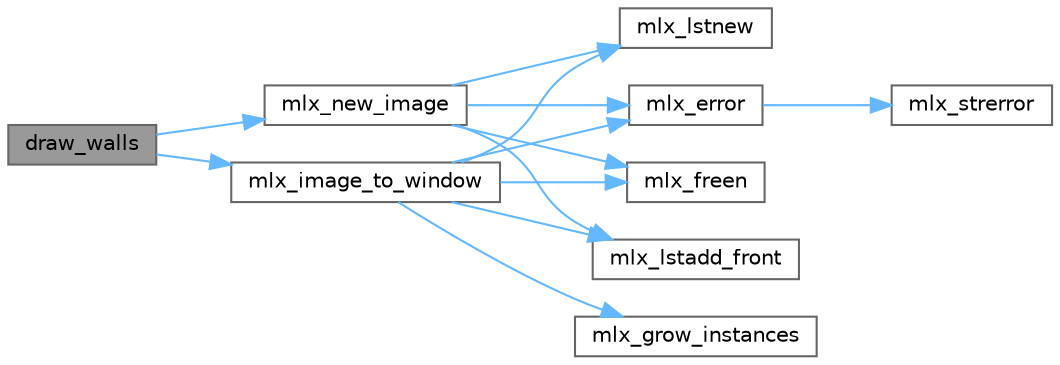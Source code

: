 digraph "draw_walls"
{
 // INTERACTIVE_SVG=YES
 // LATEX_PDF_SIZE
  bgcolor="transparent";
  edge [fontname=Helvetica,fontsize=10,labelfontname=Helvetica,labelfontsize=10];
  node [fontname=Helvetica,fontsize=10,shape=box,height=0.2,width=0.4];
  rankdir="LR";
  Node1 [label="draw_walls",height=0.2,width=0.4,color="gray40", fillcolor="grey60", style="filled", fontcolor="black",tooltip=" "];
  Node1 -> Node2 [color="steelblue1",style="solid"];
  Node2 [label="mlx_image_to_window",height=0.2,width=0.4,color="grey40", fillcolor="white", style="filled",URL="$mlx__images_8c.html#a06dbfde4fce913678e09b0af263b0c06",tooltip=" "];
  Node2 -> Node3 [color="steelblue1",style="solid"];
  Node3 [label="mlx_error",height=0.2,width=0.4,color="grey40", fillcolor="white", style="filled",URL="$mlx__error_8c.html#a3b5d95cdf353faaaa691ef8b2041b94f",tooltip=" "];
  Node3 -> Node4 [color="steelblue1",style="solid"];
  Node4 [label="mlx_strerror",height=0.2,width=0.4,color="grey40", fillcolor="white", style="filled",URL="$mlx__error_8c.html#a2d365ea2e3844959187b6978c6e05171",tooltip=" "];
  Node2 -> Node5 [color="steelblue1",style="solid"];
  Node5 [label="mlx_freen",height=0.2,width=0.4,color="grey40", fillcolor="white", style="filled",URL="$mlx__utils_8c.html#a93b4ce5ceae0d22c22c6c9125c052616",tooltip=" "];
  Node2 -> Node6 [color="steelblue1",style="solid"];
  Node6 [label="mlx_grow_instances",height=0.2,width=0.4,color="grey40", fillcolor="white", style="filled",URL="$mlx__images_8c.html#a8191539ebf00b641dee5842619d95845",tooltip=" "];
  Node2 -> Node7 [color="steelblue1",style="solid"];
  Node7 [label="mlx_lstadd_front",height=0.2,width=0.4,color="grey40", fillcolor="white", style="filled",URL="$mlx__list_8c.html#a3526094b6976d5e65ade883d3ed3d522",tooltip=" "];
  Node2 -> Node8 [color="steelblue1",style="solid"];
  Node8 [label="mlx_lstnew",height=0.2,width=0.4,color="grey40", fillcolor="white", style="filled",URL="$mlx__list_8c.html#acdd55bf29013651c970a5858f2d1dcfd",tooltip=" "];
  Node1 -> Node9 [color="steelblue1",style="solid"];
  Node9 [label="mlx_new_image",height=0.2,width=0.4,color="grey40", fillcolor="white", style="filled",URL="$mlx__images_8c.html#abe515cadb9b88a9d064383da276c2467",tooltip=" "];
  Node9 -> Node3 [color="steelblue1",style="solid"];
  Node9 -> Node5 [color="steelblue1",style="solid"];
  Node9 -> Node7 [color="steelblue1",style="solid"];
  Node9 -> Node8 [color="steelblue1",style="solid"];
}

